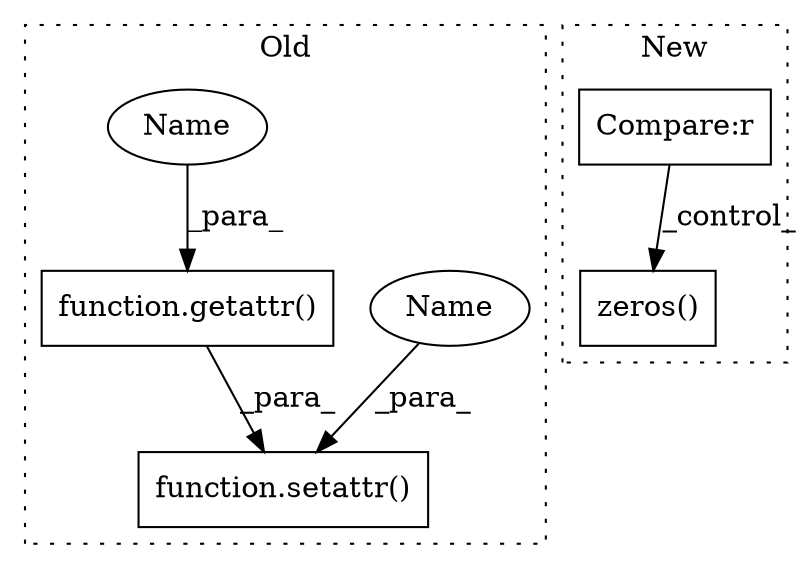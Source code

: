 digraph G {
subgraph cluster0 {
1 [label="function.setattr()" a="75" s="2796,2833" l="8,1" shape="box"];
3 [label="function.getattr()" a="75" s="2598,2628" l="8,1" shape="box"];
5 [label="Name" a="87" s="2804" l="4" shape="ellipse"];
6 [label="Name" a="87" s="2606" l="4" shape="ellipse"];
label = "Old";
style="dotted";
}
subgraph cluster1 {
2 [label="zeros()" a="75" s="3707,3737" l="12,41" shape="box"];
4 [label="Compare:r" a="40" s="3330" l="35" shape="box"];
label = "New";
style="dotted";
}
3 -> 1 [label="_para_"];
4 -> 2 [label="_control_"];
5 -> 1 [label="_para_"];
6 -> 3 [label="_para_"];
}